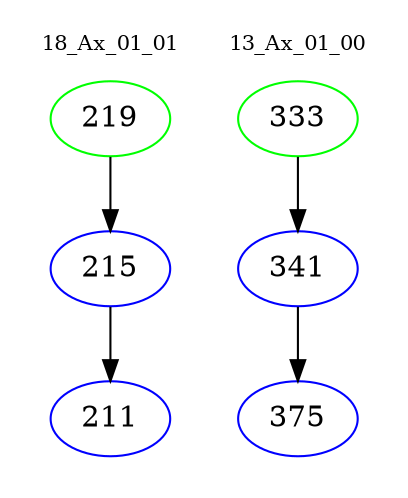 digraph{
subgraph cluster_0 {
color = white
label = "18_Ax_01_01";
fontsize=10;
T0_219 [label="219", color="green"]
T0_219 -> T0_215 [color="black"]
T0_215 [label="215", color="blue"]
T0_215 -> T0_211 [color="black"]
T0_211 [label="211", color="blue"]
}
subgraph cluster_1 {
color = white
label = "13_Ax_01_00";
fontsize=10;
T1_333 [label="333", color="green"]
T1_333 -> T1_341 [color="black"]
T1_341 [label="341", color="blue"]
T1_341 -> T1_375 [color="black"]
T1_375 [label="375", color="blue"]
}
}
